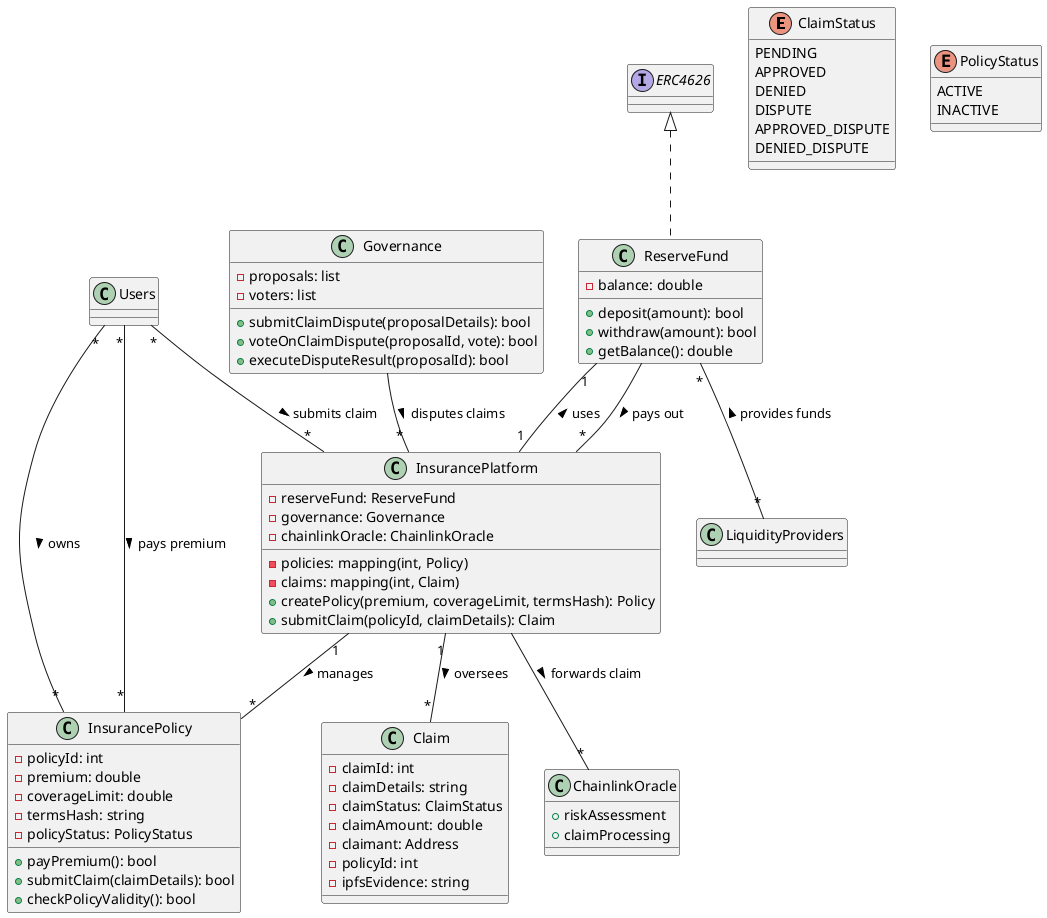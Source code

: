@startuml

enum ClaimStatus {
    PENDING
    APPROVED
    DENIED
    DISPUTE
    APPROVED_DISPUTE
    DENIED_DISPUTE
}

enum PolicyStatus {
    ACTIVE
    INACTIVE
}

' Define Classes

class InsurancePlatform {
    - policies: mapping(int, Policy)
    - claims: mapping(int, Claim)
    - reserveFund: ReserveFund
    - governance: Governance
    - chainlinkOracle: ChainlinkOracle
    + createPolicy(premium, coverageLimit, termsHash): Policy
    + submitClaim(policyId, claimDetails): Claim
}

class Claim {
    - claimId: int
    - claimDetails: string
    - claimStatus: ClaimStatus
    - claimAmount: double
    - claimant: Address
    - policyId: int
    - ipfsEvidence: string
}

class ChainlinkOracle {
    + riskAssessment
    + claimProcessing
}

class ReserveFund implements ERC4626 {
    - balance: double
    + deposit(amount): bool
    + withdraw(amount): bool
    + getBalance(): double
}

class Governance {
    - proposals: list
    - voters: list
    + submitClaimDispute(proposalDetails): bool
    + voteOnClaimDispute(proposalId, vote): bool
    + executeDisputeResult(proposalId): bool
}

class InsurancePolicy {
    - policyId: int
    - premium: double
    - coverageLimit: double
    - termsHash: string
    - policyStatus: PolicyStatus
    + payPremium(): bool
    + submitClaim(claimDetails): bool
    + checkPolicyValidity(): bool
}

class LiquidityProviders {}

class Users {}

' Define Interfaces

interface ERC4626 {}


InsurancePlatform "1" -- "*" InsurancePolicy : manages >
InsurancePlatform "1" -- "*" Claim : oversees >
InsurancePlatform "1" -- "1" ReserveFund : uses >

Users "*" -- "*" InsurancePolicy : owns >
Users "*" -- "*" InsurancePolicy : pays premium >
Users "*" -- "*" InsurancePlatform : submits claim >

LiquidityProviders "*" -up- "*" ReserveFund : provides funds >

Governance -- "*" InsurancePlatform : disputes claims >
ReserveFund -- "*" InsurancePlatform : pays out >

InsurancePlatform -- "*" ChainlinkOracle : forwards claim >
@enduml
